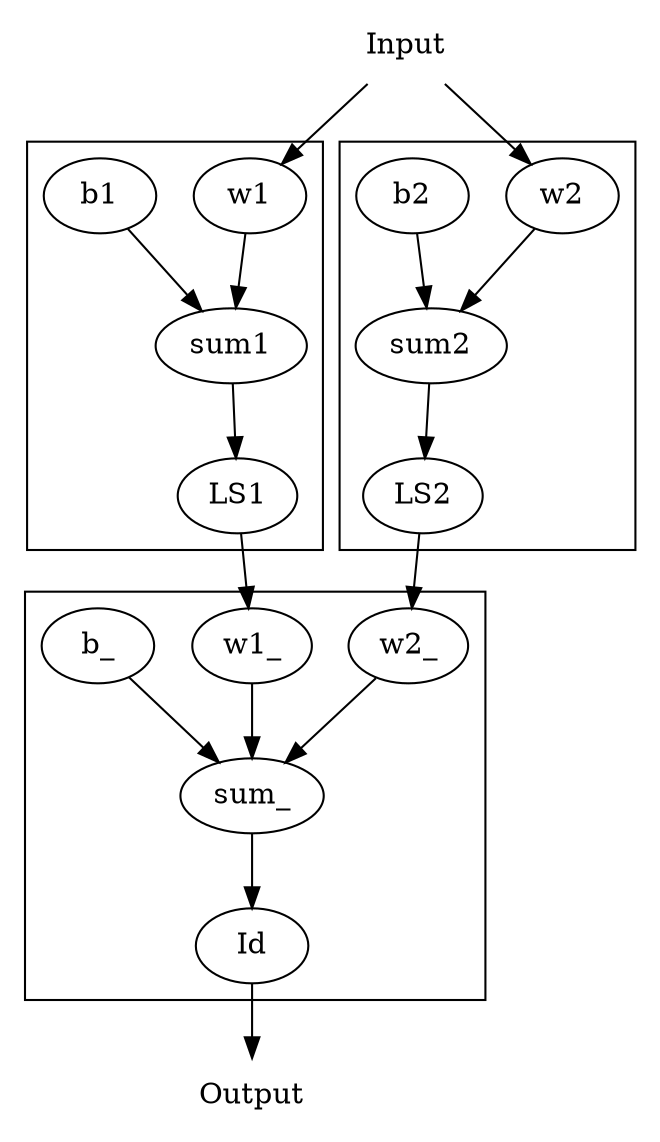 digraph G {

    {
        node [shape="plaintext"]
            Input
            Output
    }

    Input -> {w1, w2}

    subgraph cluster_0 {
        w1
        b1
        sum1
        LS1
    }

    subgraph cluster_1 {
        w2
        b2
        sum2
        LS2
    }

    subgraph cluster_2 {
        w1_
        w2_
        b_
        sum_
        Id
    }

    {w2, b2} -> sum2 -> LS2 -> w2_
    {w1, b1} -> sum1 -> LS1 -> w1_

    {w1_, w2_, b_} -> sum_ -> Id -> Output
}

